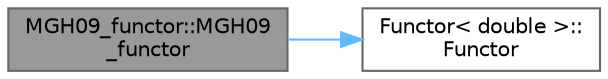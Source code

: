 digraph "MGH09_functor::MGH09_functor"
{
 // LATEX_PDF_SIZE
  bgcolor="transparent";
  edge [fontname=Helvetica,fontsize=10,labelfontname=Helvetica,labelfontsize=10];
  node [fontname=Helvetica,fontsize=10,shape=box,height=0.2,width=0.4];
  rankdir="LR";
  Node1 [id="Node000001",label="MGH09_functor::MGH09\l_functor",height=0.2,width=0.4,color="gray40", fillcolor="grey60", style="filled", fontcolor="black",tooltip=" "];
  Node1 -> Node2 [id="edge1_Node000001_Node000002",color="steelblue1",style="solid",tooltip=" "];
  Node2 [id="Node000002",label="Functor\< double \>::\lFunctor",height=0.2,width=0.4,color="grey40", fillcolor="white", style="filled",URL="$struct_functor.html#ae9a2799f40c19af4b2566c068cf05a03",tooltip=" "];
}
